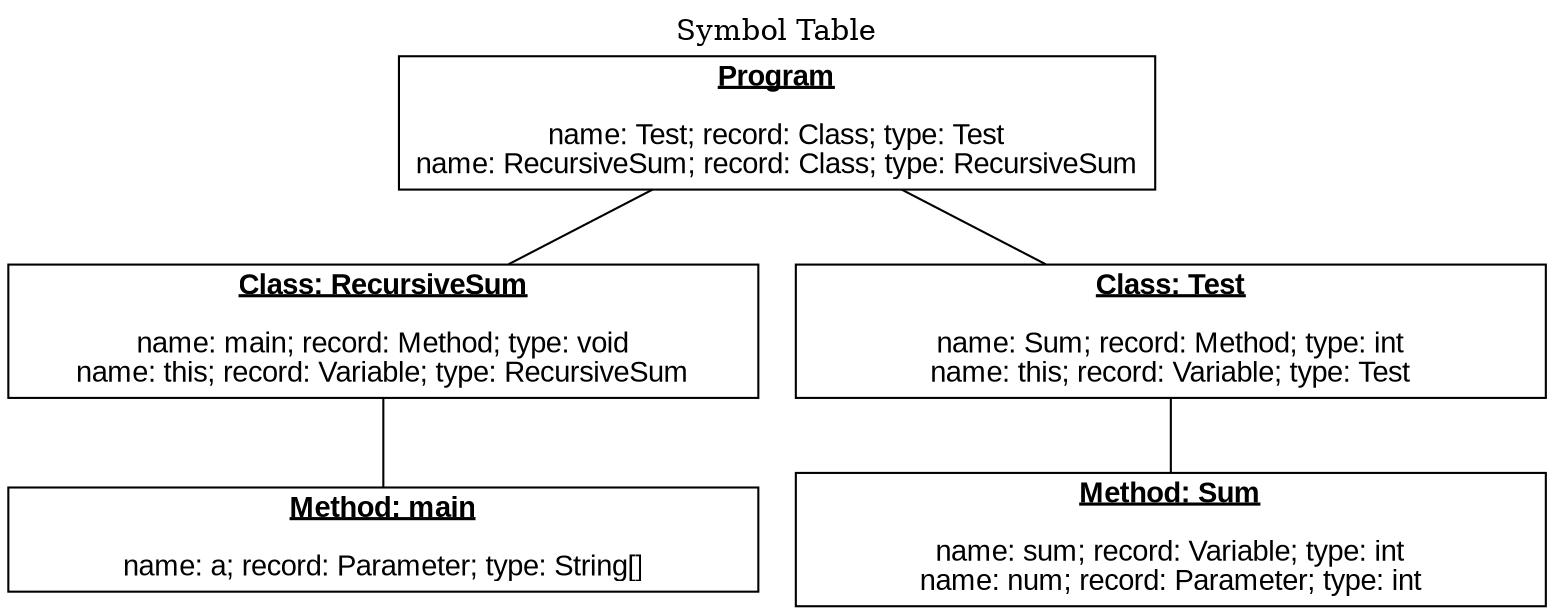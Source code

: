 graph {
label="Symbol Table";
labelloc="t";

node [shape=rect, fontname=Arial, width=5];

n0 [label=<<U><B>Program</B></U><BR/><BR/>
name: Test; record: Class; type: Test<BR/>
name: RecursiveSum; record: Class; type: RecursiveSum<BR/>
>];
n0 -- n1;
n1 [label=<<U><B>Class: RecursiveSum</B></U><BR/><BR/>
name: main; record: Method; type: void<BR/>
name: this; record: Variable; type: RecursiveSum<BR/>
>];
n1 -- n2;
n2 [label=<<U><B>Method: main</B></U><BR/><BR/>
name: a; record: Parameter; type: String[]<BR/>
>];
n0 -- n3;
n3 [label=<<U><B>Class: Test</B></U><BR/><BR/>
name: Sum; record: Method; type: int<BR/>
name: this; record: Variable; type: Test<BR/>
>];
n3 -- n4;
n4 [label=<<U><B>Method: Sum</B></U><BR/><BR/>
name: sum; record: Variable; type: int<BR/>
name: num; record: Parameter; type: int<BR/>
>];
}
